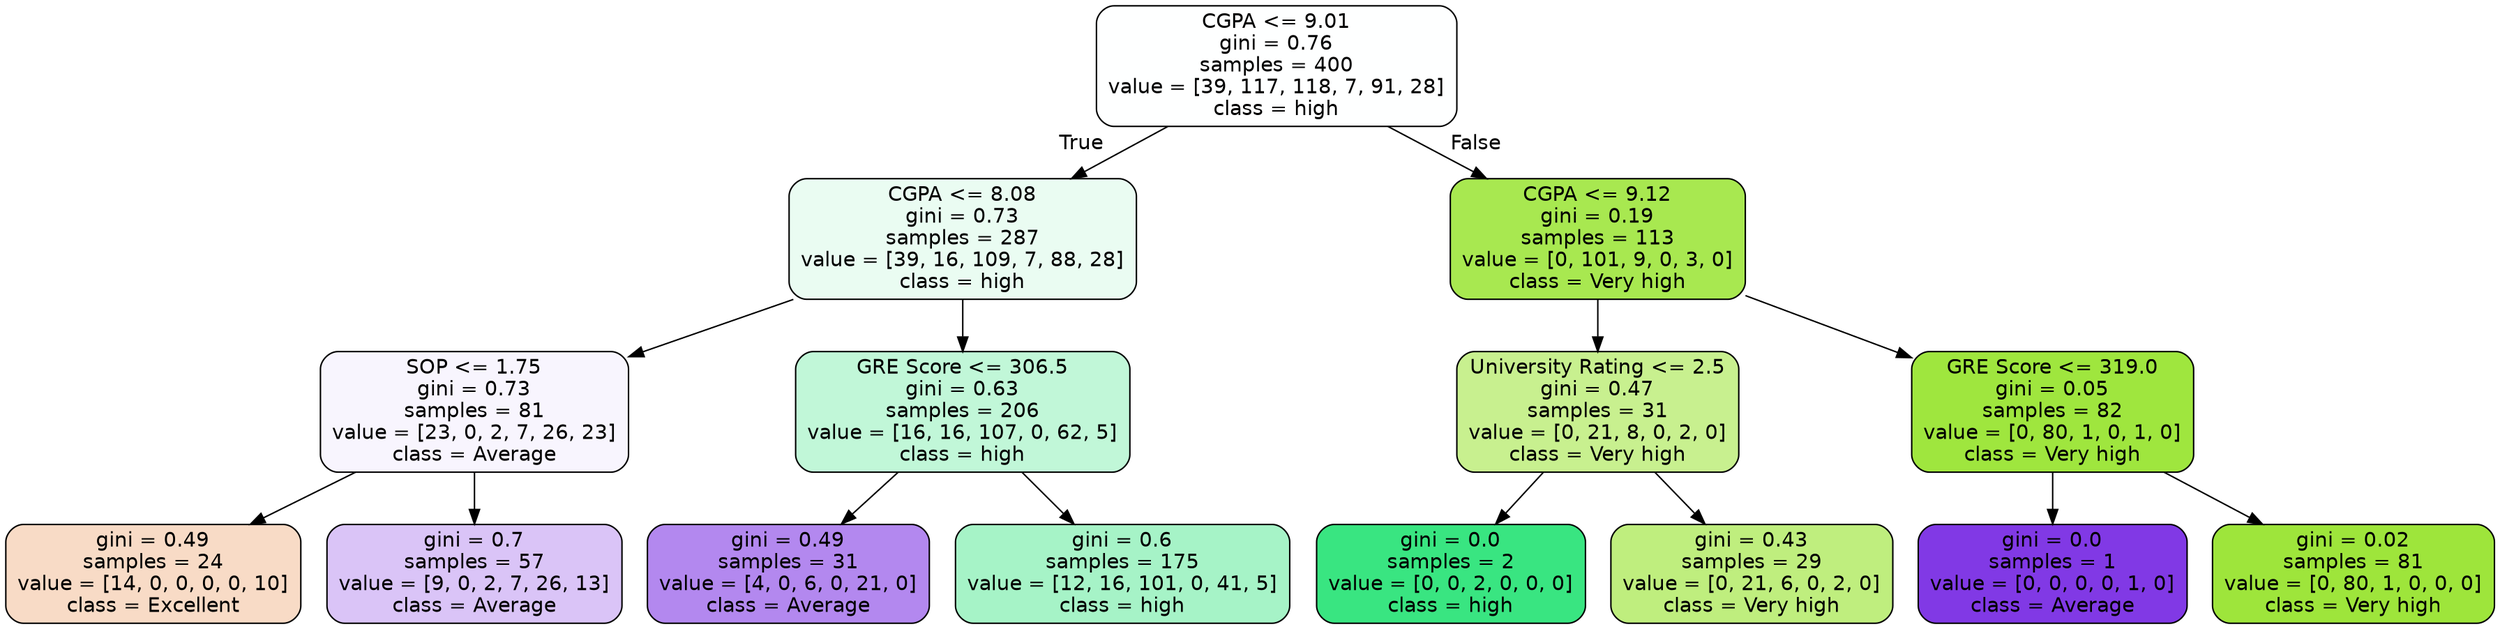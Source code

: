 digraph Tree {
node [shape=box, style="filled, rounded", color="black", fontname=helvetica] ;
edge [fontname=helvetica] ;
0 [label="CGPA <= 9.01\ngini = 0.76\nsamples = 400\nvalue = [39, 117, 118, 7, 91, 28]\nclass = high", fillcolor="#feffff"] ;
1 [label="CGPA <= 8.08\ngini = 0.73\nsamples = 287\nvalue = [39, 16, 109, 7, 88, 28]\nclass = high", fillcolor="#eafcf2"] ;
0 -> 1 [labeldistance=2.5, labelangle=45, headlabel="True"] ;
2 [label="SOP <= 1.75\ngini = 0.73\nsamples = 81\nvalue = [23, 0, 2, 7, 26, 23]\nclass = Average", fillcolor="#f8f5fe"] ;
1 -> 2 ;
3 [label="gini = 0.49\nsamples = 24\nvalue = [14, 0, 0, 0, 0, 10]\nclass = Excellent", fillcolor="#f8dbc6"] ;
2 -> 3 ;
4 [label="gini = 0.7\nsamples = 57\nvalue = [9, 0, 2, 7, 26, 13]\nclass = Average", fillcolor="#dac4f7"] ;
2 -> 4 ;
5 [label="GRE Score <= 306.5\ngini = 0.63\nsamples = 206\nvalue = [16, 16, 107, 0, 62, 5]\nclass = high", fillcolor="#c1f7d8"] ;
1 -> 5 ;
6 [label="gini = 0.49\nsamples = 31\nvalue = [4, 0, 6, 0, 21, 0]\nclass = Average", fillcolor="#b388ef"] ;
5 -> 6 ;
7 [label="gini = 0.6\nsamples = 175\nvalue = [12, 16, 101, 0, 41, 5]\nclass = high", fillcolor="#a6f3c7"] ;
5 -> 7 ;
8 [label="CGPA <= 9.12\ngini = 0.19\nsamples = 113\nvalue = [0, 101, 9, 0, 3, 0]\nclass = Very high", fillcolor="#a8e850"] ;
0 -> 8 [labeldistance=2.5, labelangle=-45, headlabel="False"] ;
9 [label="University Rating <= 2.5\ngini = 0.47\nsamples = 31\nvalue = [0, 21, 8, 0, 2, 0]\nclass = Very high", fillcolor="#c8f08f"] ;
8 -> 9 ;
10 [label="gini = 0.0\nsamples = 2\nvalue = [0, 0, 2, 0, 0, 0]\nclass = high", fillcolor="#39e581"] ;
9 -> 10 ;
11 [label="gini = 0.43\nsamples = 29\nvalue = [0, 21, 6, 0, 2, 0]\nclass = Very high", fillcolor="#bfee7e"] ;
9 -> 11 ;
12 [label="GRE Score <= 319.0\ngini = 0.05\nsamples = 82\nvalue = [0, 80, 1, 0, 1, 0]\nclass = Very high", fillcolor="#9fe63e"] ;
8 -> 12 ;
13 [label="gini = 0.0\nsamples = 1\nvalue = [0, 0, 0, 0, 1, 0]\nclass = Average", fillcolor="#8139e5"] ;
12 -> 13 ;
14 [label="gini = 0.02\nsamples = 81\nvalue = [0, 80, 1, 0, 0, 0]\nclass = Very high", fillcolor="#9ee53b"] ;
12 -> 14 ;
}